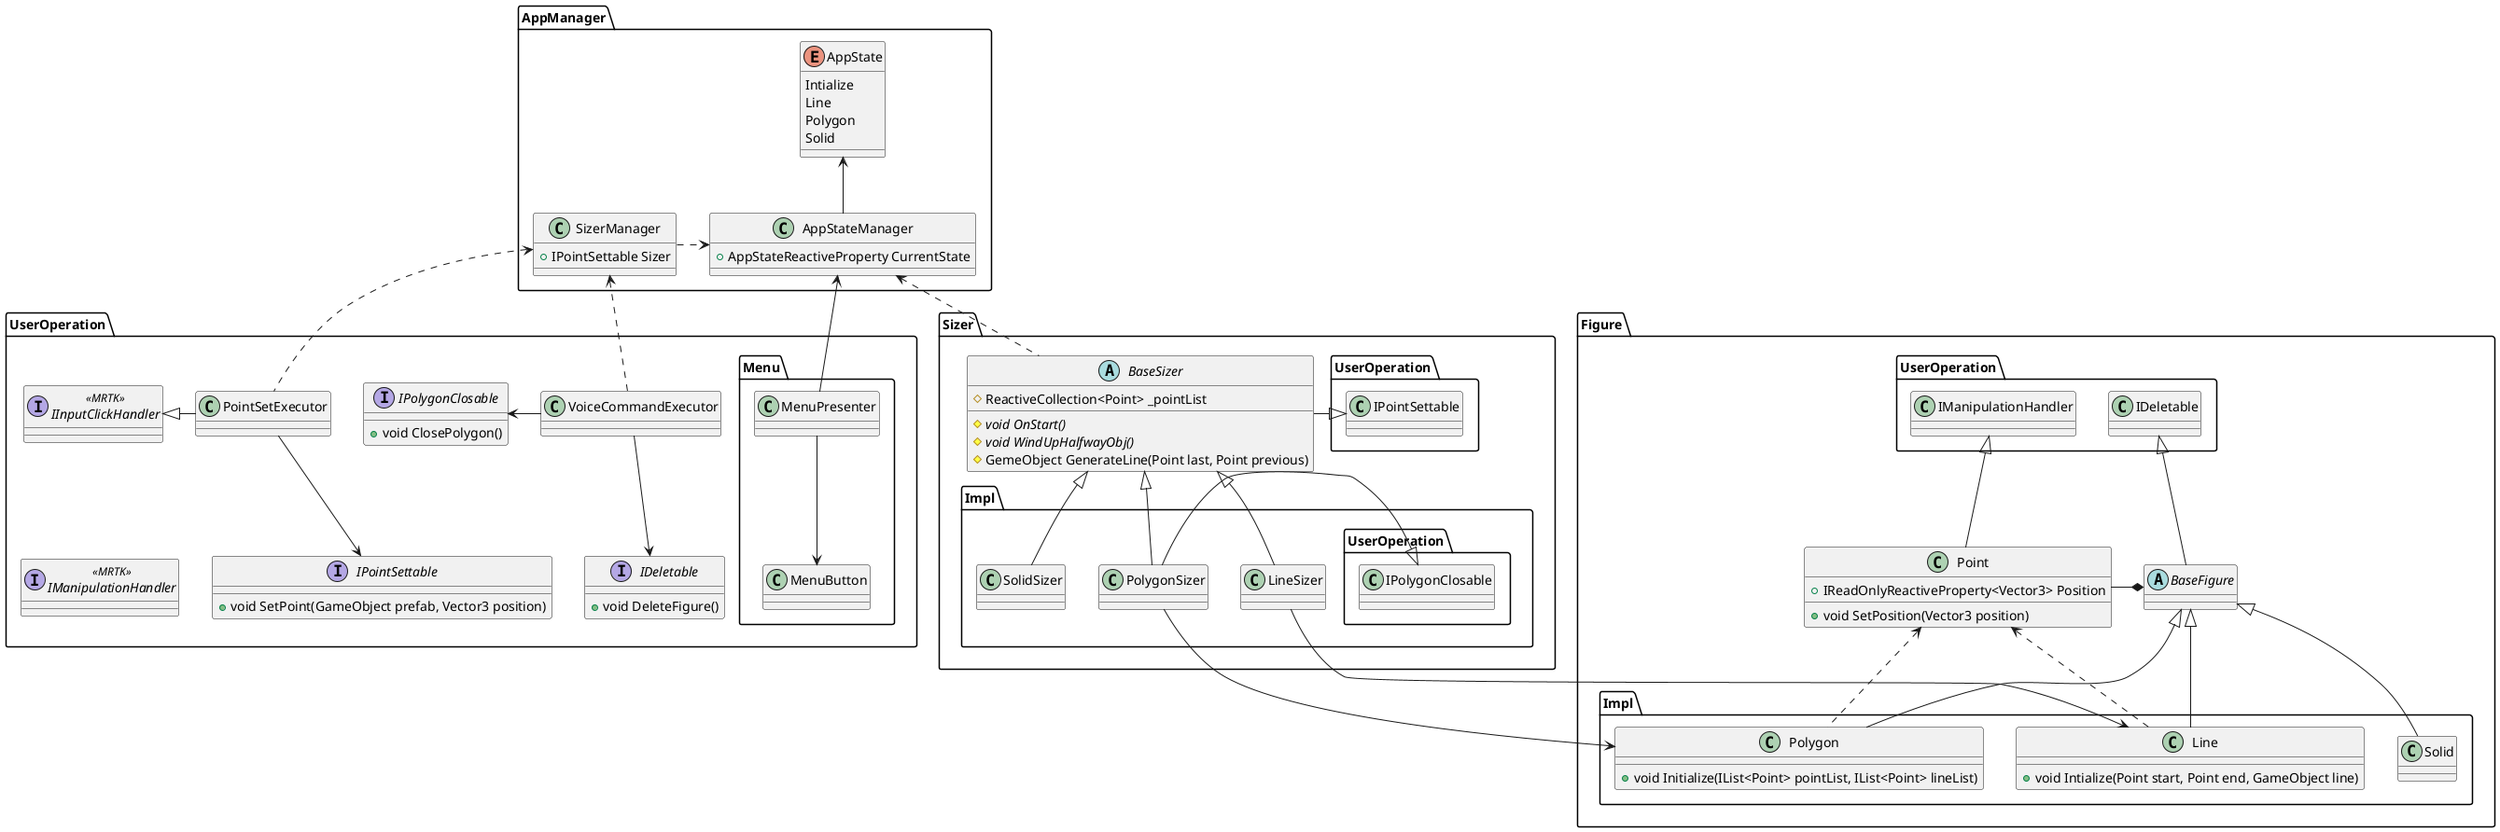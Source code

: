 @startuml

namespace Figure {
    abstract class BaseFigure {
    }
    namespace Impl {
        class Line {
            +void Intialize(Point start, Point end, GameObject line)
        }
        class Polygon {
            +void Initialize(IList<Point> pointList, IList<Point> lineList)
        }
        class Solid {
        }
        Line --u|> Figure.BaseFigure
        Line ..u> Figure.Point
        Polygon --u|> Figure.BaseFigure
        Polygon ..u> Figure.Point
        Solid --u|> Figure.BaseFigure
    }

    class Point {
        +IReadOnlyReactiveProperty<Vector3> Position
        +void SetPosition(Vector3 position)
    }
    
    Point --u|> UserOperation.IManipulationHandler
    Point --left* BaseFigure
    BaseFigure --u|> UserOperation.IDeletable
}

namespace AppManager {
    class AppStateManager {
        +AppStateReactiveProperty CurrentState
    }
    class SizerManager {
        +IPointSettable Sizer
    }
    enum AppState {
        Intialize
        Line
        Polygon
        Solid
    }
    AppStateManager --u> AppState

    SizerManager ..r> AppStateManager
}

namespace Sizer {
    abstract class BaseSizer {
        #ReactiveCollection<Point> _pointList
        #{abstract} void OnStart()
        #{abstract}void WindUpHalfwayObj()
        #GemeObject GenerateLine(Point last, Point previous)
    }
    namespace Impl {
        class LineSizer {
        }
        class PolygonSizer {
        }
        class SolidSizer {
        }
        LineSizer --u|> Sizer.BaseSizer
        PolygonSizer --u|> Sizer.BaseSizer
        SolidSizer --u|> Sizer.BaseSizer

        LineSizer --> Figure.Impl.Line
        PolygonSizer --> Figure.Impl.Polygon
        PolygonSizer --r|> UserOperation.IPolygonClosable
    }

    BaseSizer --r|> UserOperation.IPointSettable
    BaseSizer ..u> AppManager.AppStateManager
}

namespace UserOperation {
    class VoiceCommandExecutor {
    }
    class PointSetExecutor {
    }

    interface IPointSettable {
        +void SetPoint(GameObject prefab, Vector3 position)
    }
    interface IPolygonClosable {
        +void ClosePolygon()
    }
    interface IDeletable {
        +void DeleteFigure()
    }

    interface IInputClickHandler<<MRTK>>{
    }
    interface IManipulationHandler<<MRTK>>{
    }

    VoiceCommandExecutor --d> IDeletable
    VoiceCommandExecutor --l> IPolygonClosable
    PointSetExecutor --d> IPointSettable
    PointSetExecutor --l|> IInputClickHandler

    VoiceCommandExecutor ..u> AppManager.SizerManager
    PointSetExecutor ..u> AppManager.SizerManager

    IInputClickHandler -[hidden]d- IManipulationHandler
    IPolygonClosable -[hidden]r- IDeletable

    PointSetExecutor -[hidden]r- IPolygonClosable
    

    namespace Menu {
        class MenuPresenter {
        }
        class MenuButton {
        }

        MenuPresenter --> MenuButton
        MenuPresenter --u> AppManager.AppStateManager
    }
}

@enduml
